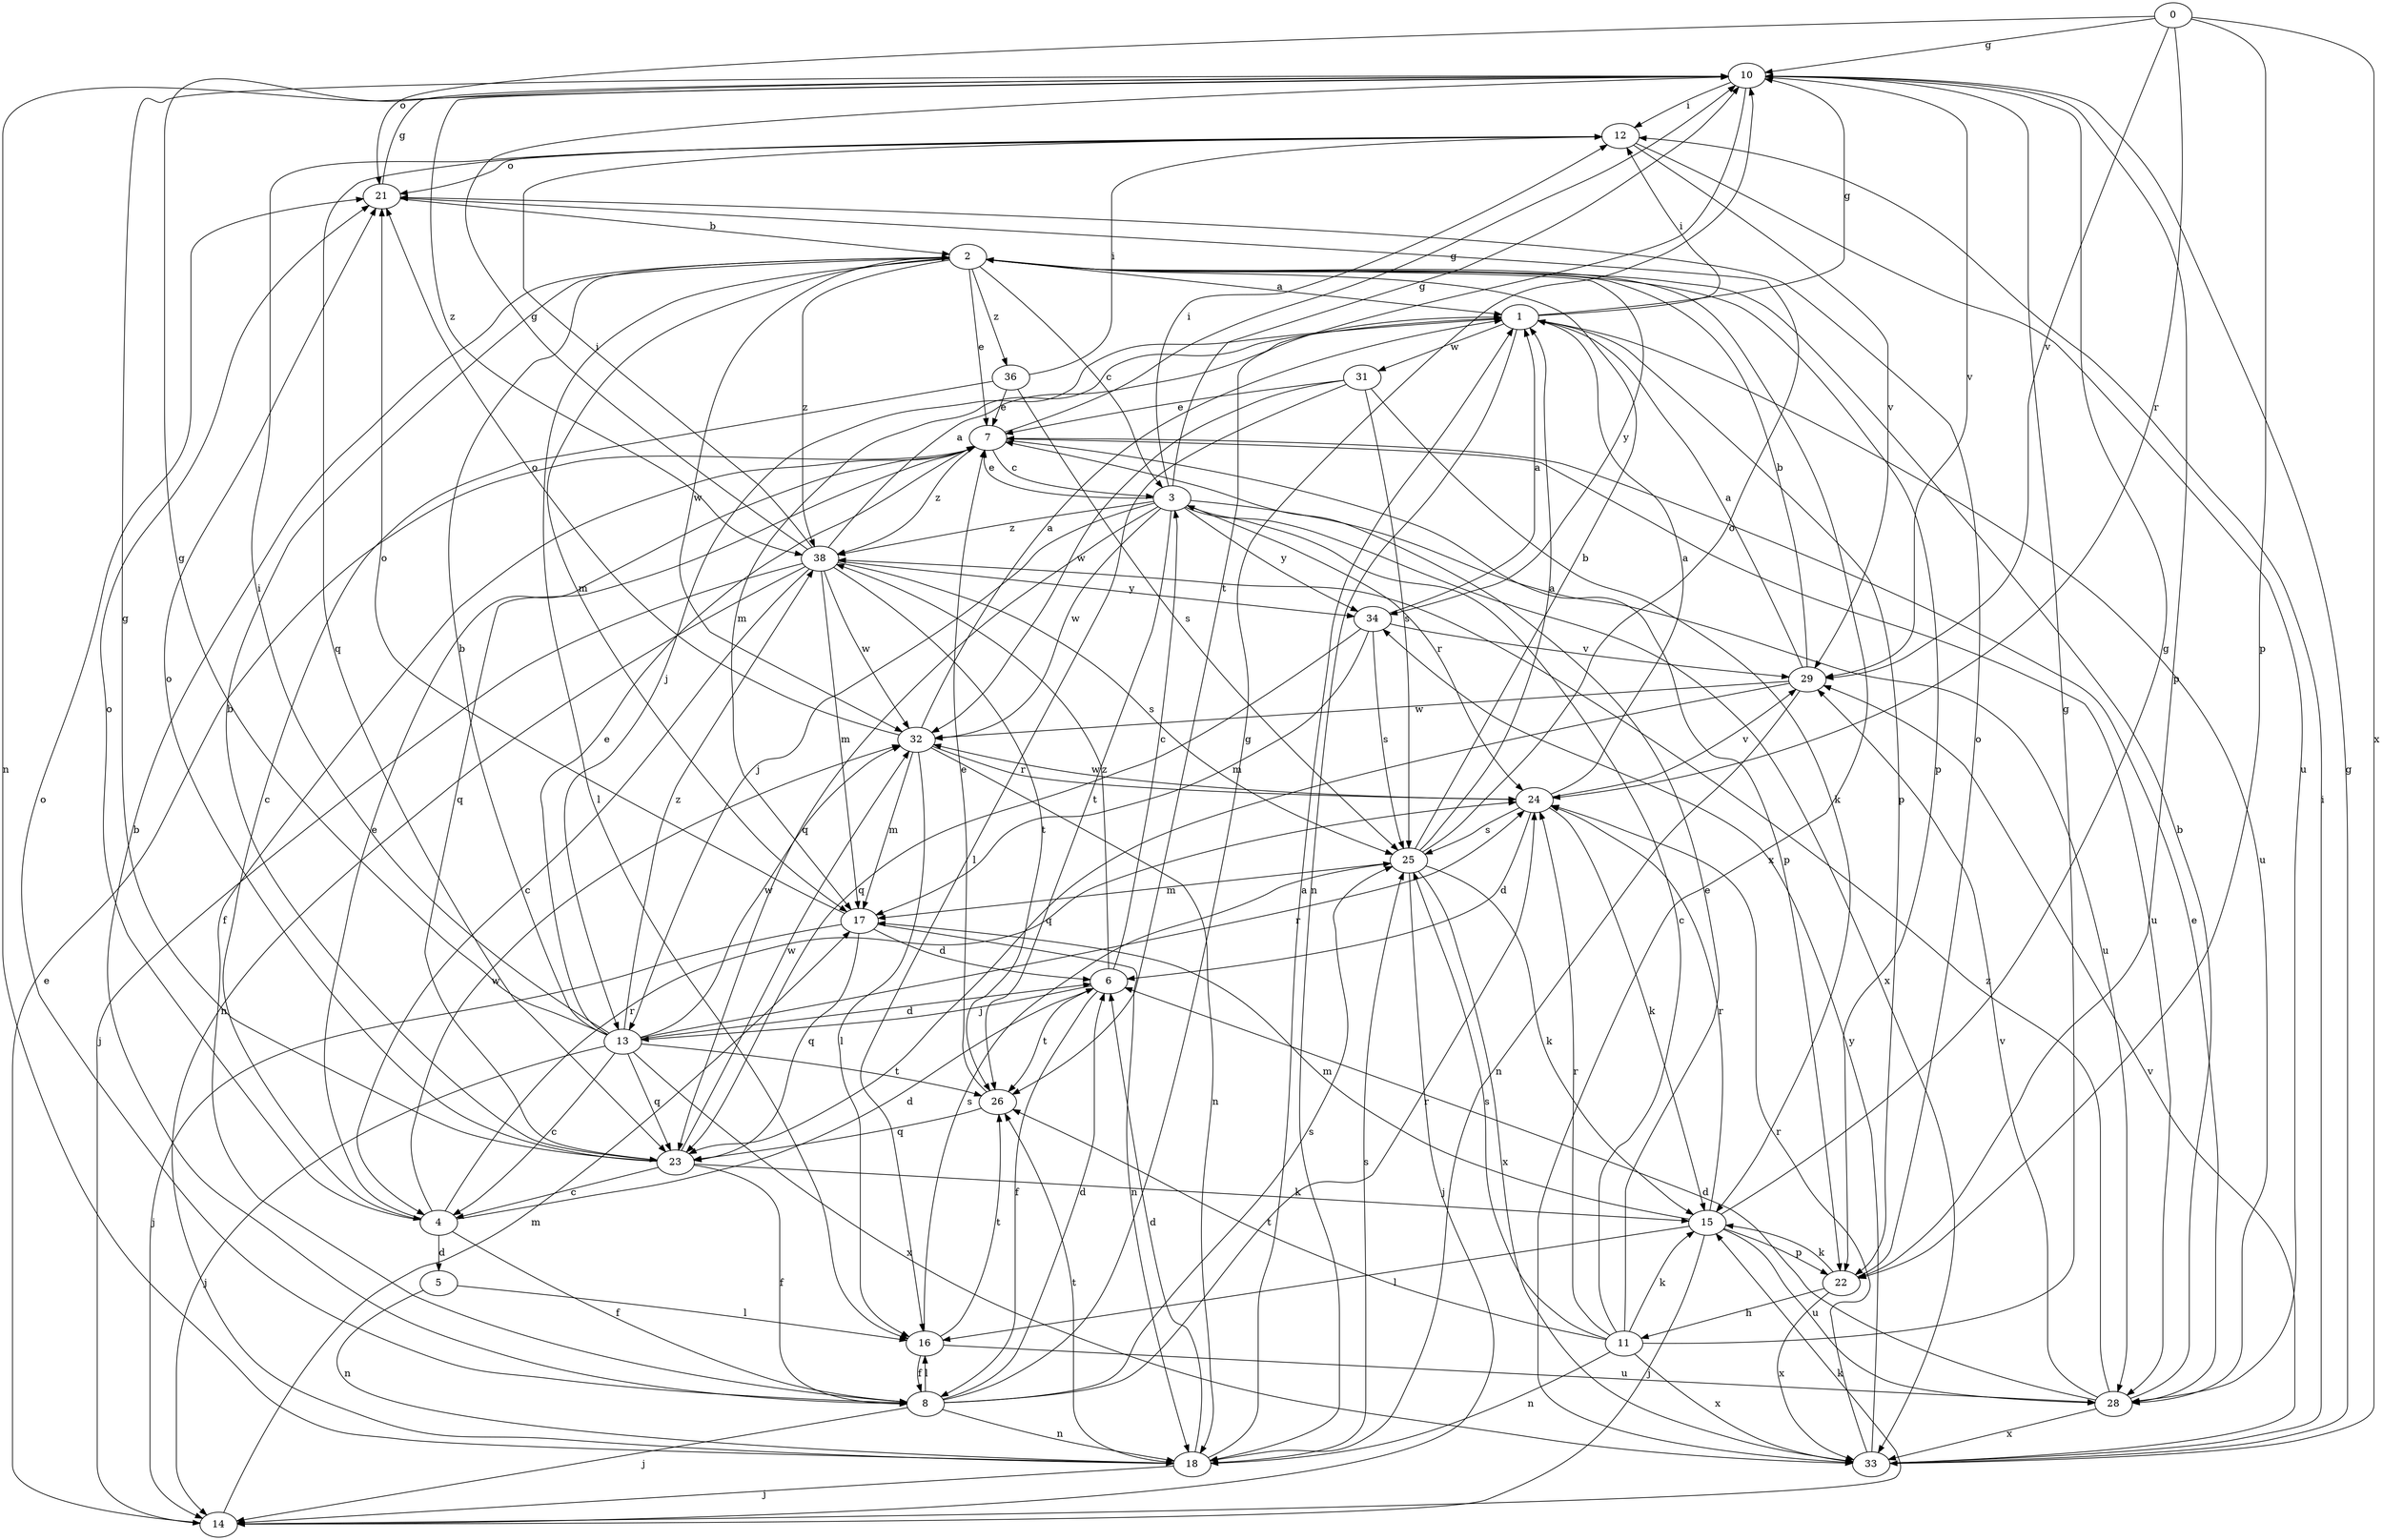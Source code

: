 strict digraph  {
0;
1;
2;
3;
4;
5;
6;
7;
8;
10;
11;
12;
13;
14;
15;
16;
17;
18;
21;
22;
23;
24;
25;
26;
28;
29;
31;
32;
33;
34;
36;
38;
0 -> 10  [label=g];
0 -> 21  [label=o];
0 -> 22  [label=p];
0 -> 24  [label=r];
0 -> 29  [label=v];
0 -> 33  [label=x];
1 -> 10  [label=g];
1 -> 12  [label=i];
1 -> 13  [label=j];
1 -> 17  [label=m];
1 -> 18  [label=n];
1 -> 22  [label=p];
1 -> 28  [label=u];
1 -> 31  [label=w];
2 -> 1  [label=a];
2 -> 3  [label=c];
2 -> 7  [label=e];
2 -> 16  [label=l];
2 -> 17  [label=m];
2 -> 22  [label=p];
2 -> 32  [label=w];
2 -> 33  [label=x];
2 -> 34  [label=y];
2 -> 36  [label=z];
2 -> 38  [label=z];
3 -> 7  [label=e];
3 -> 10  [label=g];
3 -> 12  [label=i];
3 -> 13  [label=j];
3 -> 23  [label=q];
3 -> 24  [label=r];
3 -> 26  [label=t];
3 -> 28  [label=u];
3 -> 32  [label=w];
3 -> 33  [label=x];
3 -> 34  [label=y];
3 -> 38  [label=z];
4 -> 5  [label=d];
4 -> 6  [label=d];
4 -> 7  [label=e];
4 -> 8  [label=f];
4 -> 21  [label=o];
4 -> 24  [label=r];
4 -> 32  [label=w];
5 -> 16  [label=l];
5 -> 18  [label=n];
6 -> 3  [label=c];
6 -> 8  [label=f];
6 -> 13  [label=j];
6 -> 26  [label=t];
6 -> 38  [label=z];
7 -> 3  [label=c];
7 -> 8  [label=f];
7 -> 10  [label=g];
7 -> 22  [label=p];
7 -> 23  [label=q];
7 -> 28  [label=u];
7 -> 38  [label=z];
8 -> 2  [label=b];
8 -> 6  [label=d];
8 -> 10  [label=g];
8 -> 14  [label=j];
8 -> 16  [label=l];
8 -> 18  [label=n];
8 -> 21  [label=o];
8 -> 24  [label=r];
8 -> 25  [label=s];
10 -> 12  [label=i];
10 -> 18  [label=n];
10 -> 22  [label=p];
10 -> 26  [label=t];
10 -> 29  [label=v];
10 -> 38  [label=z];
11 -> 3  [label=c];
11 -> 7  [label=e];
11 -> 10  [label=g];
11 -> 15  [label=k];
11 -> 18  [label=n];
11 -> 24  [label=r];
11 -> 25  [label=s];
11 -> 26  [label=t];
11 -> 33  [label=x];
12 -> 21  [label=o];
12 -> 23  [label=q];
12 -> 28  [label=u];
12 -> 29  [label=v];
13 -> 2  [label=b];
13 -> 4  [label=c];
13 -> 6  [label=d];
13 -> 7  [label=e];
13 -> 10  [label=g];
13 -> 12  [label=i];
13 -> 14  [label=j];
13 -> 23  [label=q];
13 -> 24  [label=r];
13 -> 26  [label=t];
13 -> 32  [label=w];
13 -> 33  [label=x];
13 -> 38  [label=z];
14 -> 7  [label=e];
14 -> 15  [label=k];
14 -> 17  [label=m];
15 -> 10  [label=g];
15 -> 14  [label=j];
15 -> 16  [label=l];
15 -> 17  [label=m];
15 -> 22  [label=p];
15 -> 24  [label=r];
15 -> 28  [label=u];
16 -> 8  [label=f];
16 -> 25  [label=s];
16 -> 26  [label=t];
16 -> 28  [label=u];
17 -> 6  [label=d];
17 -> 14  [label=j];
17 -> 18  [label=n];
17 -> 21  [label=o];
17 -> 23  [label=q];
18 -> 1  [label=a];
18 -> 6  [label=d];
18 -> 14  [label=j];
18 -> 25  [label=s];
18 -> 26  [label=t];
21 -> 2  [label=b];
21 -> 10  [label=g];
22 -> 11  [label=h];
22 -> 15  [label=k];
22 -> 21  [label=o];
22 -> 33  [label=x];
23 -> 2  [label=b];
23 -> 4  [label=c];
23 -> 8  [label=f];
23 -> 10  [label=g];
23 -> 15  [label=k];
23 -> 21  [label=o];
23 -> 32  [label=w];
24 -> 1  [label=a];
24 -> 6  [label=d];
24 -> 15  [label=k];
24 -> 25  [label=s];
24 -> 29  [label=v];
24 -> 32  [label=w];
25 -> 1  [label=a];
25 -> 2  [label=b];
25 -> 14  [label=j];
25 -> 15  [label=k];
25 -> 17  [label=m];
25 -> 21  [label=o];
25 -> 33  [label=x];
26 -> 7  [label=e];
26 -> 23  [label=q];
28 -> 2  [label=b];
28 -> 6  [label=d];
28 -> 7  [label=e];
28 -> 29  [label=v];
28 -> 33  [label=x];
28 -> 38  [label=z];
29 -> 1  [label=a];
29 -> 2  [label=b];
29 -> 18  [label=n];
29 -> 23  [label=q];
29 -> 32  [label=w];
31 -> 7  [label=e];
31 -> 15  [label=k];
31 -> 16  [label=l];
31 -> 25  [label=s];
31 -> 32  [label=w];
32 -> 1  [label=a];
32 -> 16  [label=l];
32 -> 17  [label=m];
32 -> 18  [label=n];
32 -> 21  [label=o];
32 -> 24  [label=r];
33 -> 10  [label=g];
33 -> 12  [label=i];
33 -> 24  [label=r];
33 -> 29  [label=v];
33 -> 34  [label=y];
34 -> 1  [label=a];
34 -> 17  [label=m];
34 -> 23  [label=q];
34 -> 25  [label=s];
34 -> 29  [label=v];
36 -> 4  [label=c];
36 -> 7  [label=e];
36 -> 12  [label=i];
36 -> 25  [label=s];
38 -> 1  [label=a];
38 -> 4  [label=c];
38 -> 10  [label=g];
38 -> 12  [label=i];
38 -> 14  [label=j];
38 -> 17  [label=m];
38 -> 18  [label=n];
38 -> 25  [label=s];
38 -> 26  [label=t];
38 -> 32  [label=w];
38 -> 34  [label=y];
}
